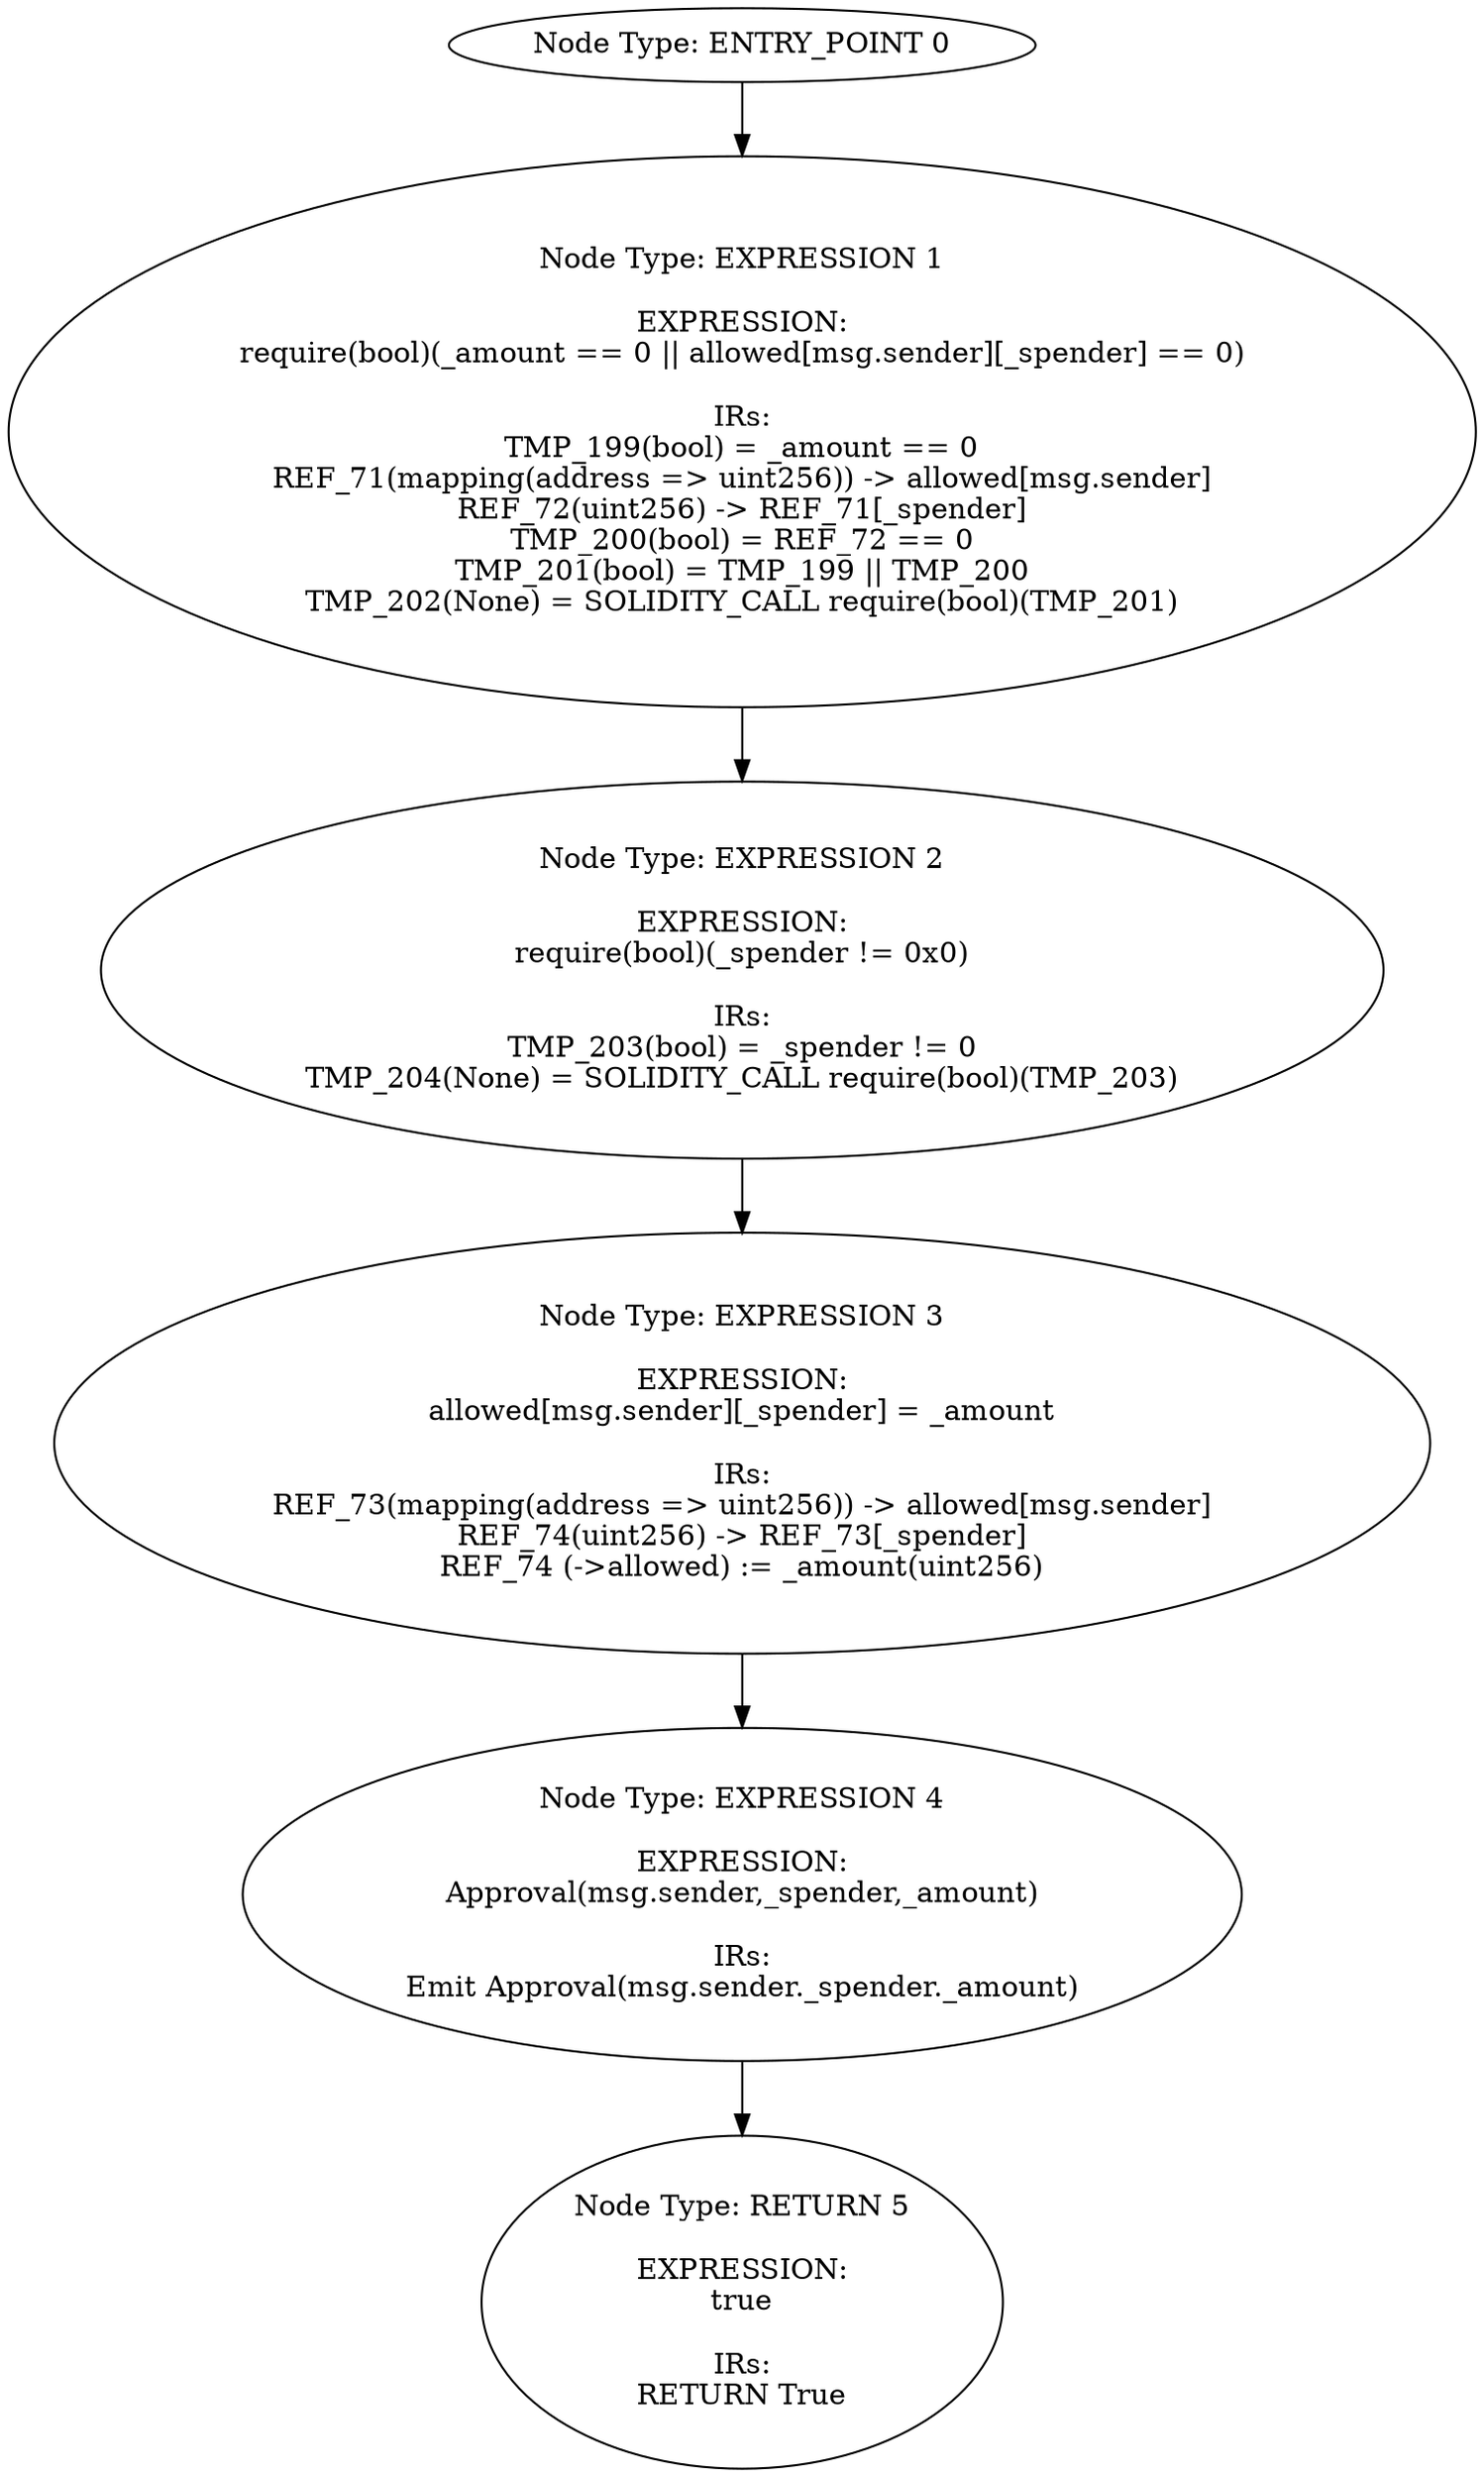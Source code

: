 digraph{
0[label="Node Type: ENTRY_POINT 0
"];
0->1;
1[label="Node Type: EXPRESSION 1

EXPRESSION:
require(bool)(_amount == 0 || allowed[msg.sender][_spender] == 0)

IRs:
TMP_199(bool) = _amount == 0
REF_71(mapping(address => uint256)) -> allowed[msg.sender]
REF_72(uint256) -> REF_71[_spender]
TMP_200(bool) = REF_72 == 0
TMP_201(bool) = TMP_199 || TMP_200
TMP_202(None) = SOLIDITY_CALL require(bool)(TMP_201)"];
1->2;
2[label="Node Type: EXPRESSION 2

EXPRESSION:
require(bool)(_spender != 0x0)

IRs:
TMP_203(bool) = _spender != 0
TMP_204(None) = SOLIDITY_CALL require(bool)(TMP_203)"];
2->3;
3[label="Node Type: EXPRESSION 3

EXPRESSION:
allowed[msg.sender][_spender] = _amount

IRs:
REF_73(mapping(address => uint256)) -> allowed[msg.sender]
REF_74(uint256) -> REF_73[_spender]
REF_74 (->allowed) := _amount(uint256)"];
3->4;
4[label="Node Type: EXPRESSION 4

EXPRESSION:
Approval(msg.sender,_spender,_amount)

IRs:
Emit Approval(msg.sender._spender._amount)"];
4->5;
5[label="Node Type: RETURN 5

EXPRESSION:
true

IRs:
RETURN True"];
}
